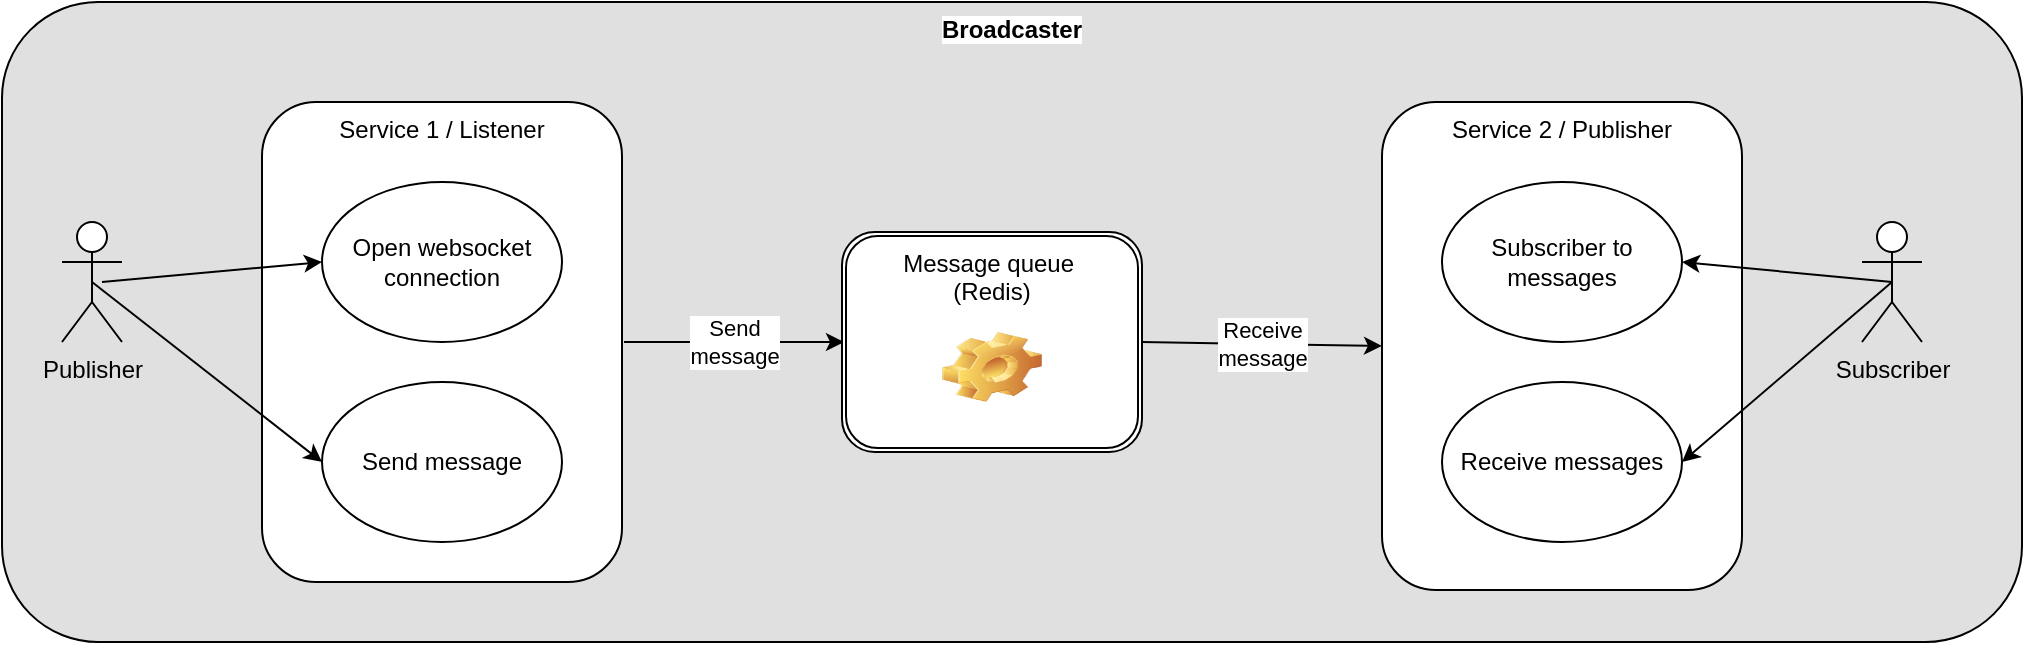<mxfile version="20.8.13" type="device"><diagram id="C5RBs43oDa-KdzZeNtuy" name="Page-1"><mxGraphModel dx="1434" dy="796" grid="1" gridSize="10" guides="1" tooltips="1" connect="1" arrows="1" fold="1" page="1" pageScale="1" pageWidth="827" pageHeight="1169" math="0" shadow="0"><root><mxCell id="WIyWlLk6GJQsqaUBKTNV-0"/><mxCell id="WIyWlLk6GJQsqaUBKTNV-1" parent="WIyWlLk6GJQsqaUBKTNV-0"/><mxCell id="9LwA3vsKAGRnzqQCKDaH-27" value="Broadcaster" style="rounded=1;whiteSpace=wrap;html=1;verticalAlign=top;fontStyle=1;labelBackgroundColor=default;fillColor=#E0E0E0;" vertex="1" parent="WIyWlLk6GJQsqaUBKTNV-1"><mxGeometry x="60" y="30" width="1010" height="320" as="geometry"/></mxCell><mxCell id="9LwA3vsKAGRnzqQCKDaH-25" value="" style="group;verticalAlign=top;" vertex="1" connectable="0" parent="WIyWlLk6GJQsqaUBKTNV-1"><mxGeometry x="90" y="80" width="930" height="244" as="geometry"/></mxCell><mxCell id="9LwA3vsKAGRnzqQCKDaH-15" value="Service 2 / Publisher" style="rounded=1;whiteSpace=wrap;html=1;verticalAlign=top;" vertex="1" parent="9LwA3vsKAGRnzqQCKDaH-25"><mxGeometry x="660" width="180" height="244" as="geometry"/></mxCell><mxCell id="9LwA3vsKAGRnzqQCKDaH-6" value="Service 1 / Listener" style="rounded=1;whiteSpace=wrap;html=1;verticalAlign=top;" vertex="1" parent="9LwA3vsKAGRnzqQCKDaH-25"><mxGeometry x="100" width="180" height="240" as="geometry"/></mxCell><mxCell id="9LwA3vsKAGRnzqQCKDaH-0" value="Publisher" style="shape=umlActor;verticalLabelPosition=bottom;verticalAlign=top;html=1;outlineConnect=0;" vertex="1" parent="9LwA3vsKAGRnzqQCKDaH-25"><mxGeometry y="60" width="30" height="60" as="geometry"/></mxCell><mxCell id="9LwA3vsKAGRnzqQCKDaH-1" value="Open websocket connection" style="ellipse;whiteSpace=wrap;html=1;" vertex="1" parent="9LwA3vsKAGRnzqQCKDaH-25"><mxGeometry x="130" y="40" width="120" height="80" as="geometry"/></mxCell><mxCell id="9LwA3vsKAGRnzqQCKDaH-2" value="" style="endArrow=classic;html=1;rounded=0;entryX=0;entryY=0.5;entryDx=0;entryDy=0;" edge="1" parent="9LwA3vsKAGRnzqQCKDaH-25" target="9LwA3vsKAGRnzqQCKDaH-1"><mxGeometry width="50" height="50" relative="1" as="geometry"><mxPoint x="20" y="90" as="sourcePoint"/><mxPoint x="100" y="30" as="targetPoint"/></mxGeometry></mxCell><mxCell id="9LwA3vsKAGRnzqQCKDaH-4" value="Send message" style="ellipse;whiteSpace=wrap;html=1;" vertex="1" parent="9LwA3vsKAGRnzqQCKDaH-25"><mxGeometry x="130" y="140" width="120" height="80" as="geometry"/></mxCell><mxCell id="9LwA3vsKAGRnzqQCKDaH-5" value="" style="endArrow=classic;html=1;rounded=0;entryX=0;entryY=0.5;entryDx=0;entryDy=0;exitX=0.5;exitY=0.5;exitDx=0;exitDy=0;exitPerimeter=0;" edge="1" parent="9LwA3vsKAGRnzqQCKDaH-25" source="9LwA3vsKAGRnzqQCKDaH-0" target="9LwA3vsKAGRnzqQCKDaH-4"><mxGeometry width="50" height="50" relative="1" as="geometry"><mxPoint x="50" y="220" as="sourcePoint"/><mxPoint x="100" y="170" as="targetPoint"/></mxGeometry></mxCell><mxCell id="9LwA3vsKAGRnzqQCKDaH-10" value="Send&lt;br&gt;message" style="endArrow=classic;html=1;rounded=0;exitX=1;exitY=0.5;exitDx=0;exitDy=0;entryX=0;entryY=0.5;entryDx=0;entryDy=0;" edge="1" parent="9LwA3vsKAGRnzqQCKDaH-25"><mxGeometry width="50" height="50" relative="1" as="geometry"><mxPoint x="281" y="120" as="sourcePoint"/><mxPoint x="391" y="120" as="targetPoint"/></mxGeometry></mxCell><mxCell id="9LwA3vsKAGRnzqQCKDaH-11" value="Subscriber" style="shape=umlActor;verticalLabelPosition=bottom;verticalAlign=top;html=1;outlineConnect=0;" vertex="1" parent="9LwA3vsKAGRnzqQCKDaH-25"><mxGeometry x="900" y="60" width="30" height="60" as="geometry"/></mxCell><mxCell id="9LwA3vsKAGRnzqQCKDaH-17" value="" style="group" vertex="1" connectable="0" parent="9LwA3vsKAGRnzqQCKDaH-25"><mxGeometry x="390" y="65" width="150" height="110" as="geometry"/></mxCell><mxCell id="9LwA3vsKAGRnzqQCKDaH-8" value="Message queue&amp;nbsp;&lt;br&gt;(Redis)" style="shape=ext;double=1;rounded=1;whiteSpace=wrap;html=1;verticalAlign=top;" vertex="1" parent="9LwA3vsKAGRnzqQCKDaH-17"><mxGeometry width="150" height="110" as="geometry"/></mxCell><mxCell id="9LwA3vsKAGRnzqQCKDaH-7" value="" style="shape=image;html=1;verticalLabelPosition=bottom;verticalAlign=top;imageAspect=0;image=img/clipart/Gear_128x128.png" vertex="1" parent="9LwA3vsKAGRnzqQCKDaH-17"><mxGeometry x="50" y="50" width="50" height="35" as="geometry"/></mxCell><mxCell id="9LwA3vsKAGRnzqQCKDaH-21" value="" style="endArrow=classic;html=1;rounded=0;exitX=0.5;exitY=0.5;exitDx=0;exitDy=0;exitPerimeter=0;entryX=1;entryY=0.5;entryDx=0;entryDy=0;" edge="1" parent="9LwA3vsKAGRnzqQCKDaH-25" source="9LwA3vsKAGRnzqQCKDaH-11" target="9LwA3vsKAGRnzqQCKDaH-19"><mxGeometry width="50" height="50" relative="1" as="geometry"><mxPoint x="600" y="60" as="sourcePoint"/><mxPoint x="650" y="10" as="targetPoint"/></mxGeometry></mxCell><mxCell id="9LwA3vsKAGRnzqQCKDaH-22" value="" style="endArrow=classic;html=1;rounded=0;exitX=0.5;exitY=0.5;exitDx=0;exitDy=0;exitPerimeter=0;entryX=1;entryY=0.5;entryDx=0;entryDy=0;" edge="1" parent="9LwA3vsKAGRnzqQCKDaH-25" source="9LwA3vsKAGRnzqQCKDaH-11" target="9LwA3vsKAGRnzqQCKDaH-20"><mxGeometry width="50" height="50" relative="1" as="geometry"><mxPoint x="610" y="280" as="sourcePoint"/><mxPoint x="660" y="230" as="targetPoint"/></mxGeometry></mxCell><mxCell id="9LwA3vsKAGRnzqQCKDaH-23" value="Receive&lt;br&gt;message" style="endArrow=classic;html=1;rounded=0;exitX=1;exitY=0.5;exitDx=0;exitDy=0;entryX=0;entryY=0.5;entryDx=0;entryDy=0;" edge="1" parent="9LwA3vsKAGRnzqQCKDaH-25" source="9LwA3vsKAGRnzqQCKDaH-8" target="9LwA3vsKAGRnzqQCKDaH-15"><mxGeometry width="50" height="50" relative="1" as="geometry"><mxPoint x="580" y="140" as="sourcePoint"/><mxPoint x="630" y="90" as="targetPoint"/></mxGeometry></mxCell><mxCell id="9LwA3vsKAGRnzqQCKDaH-19" value="Subscriber to messages" style="ellipse;whiteSpace=wrap;html=1;" vertex="1" parent="9LwA3vsKAGRnzqQCKDaH-25"><mxGeometry x="690" y="40" width="120" height="80" as="geometry"/></mxCell><mxCell id="9LwA3vsKAGRnzqQCKDaH-20" value="Receive messages" style="ellipse;whiteSpace=wrap;html=1;" vertex="1" parent="9LwA3vsKAGRnzqQCKDaH-25"><mxGeometry x="690" y="140" width="120" height="80" as="geometry"/></mxCell></root></mxGraphModel></diagram></mxfile>